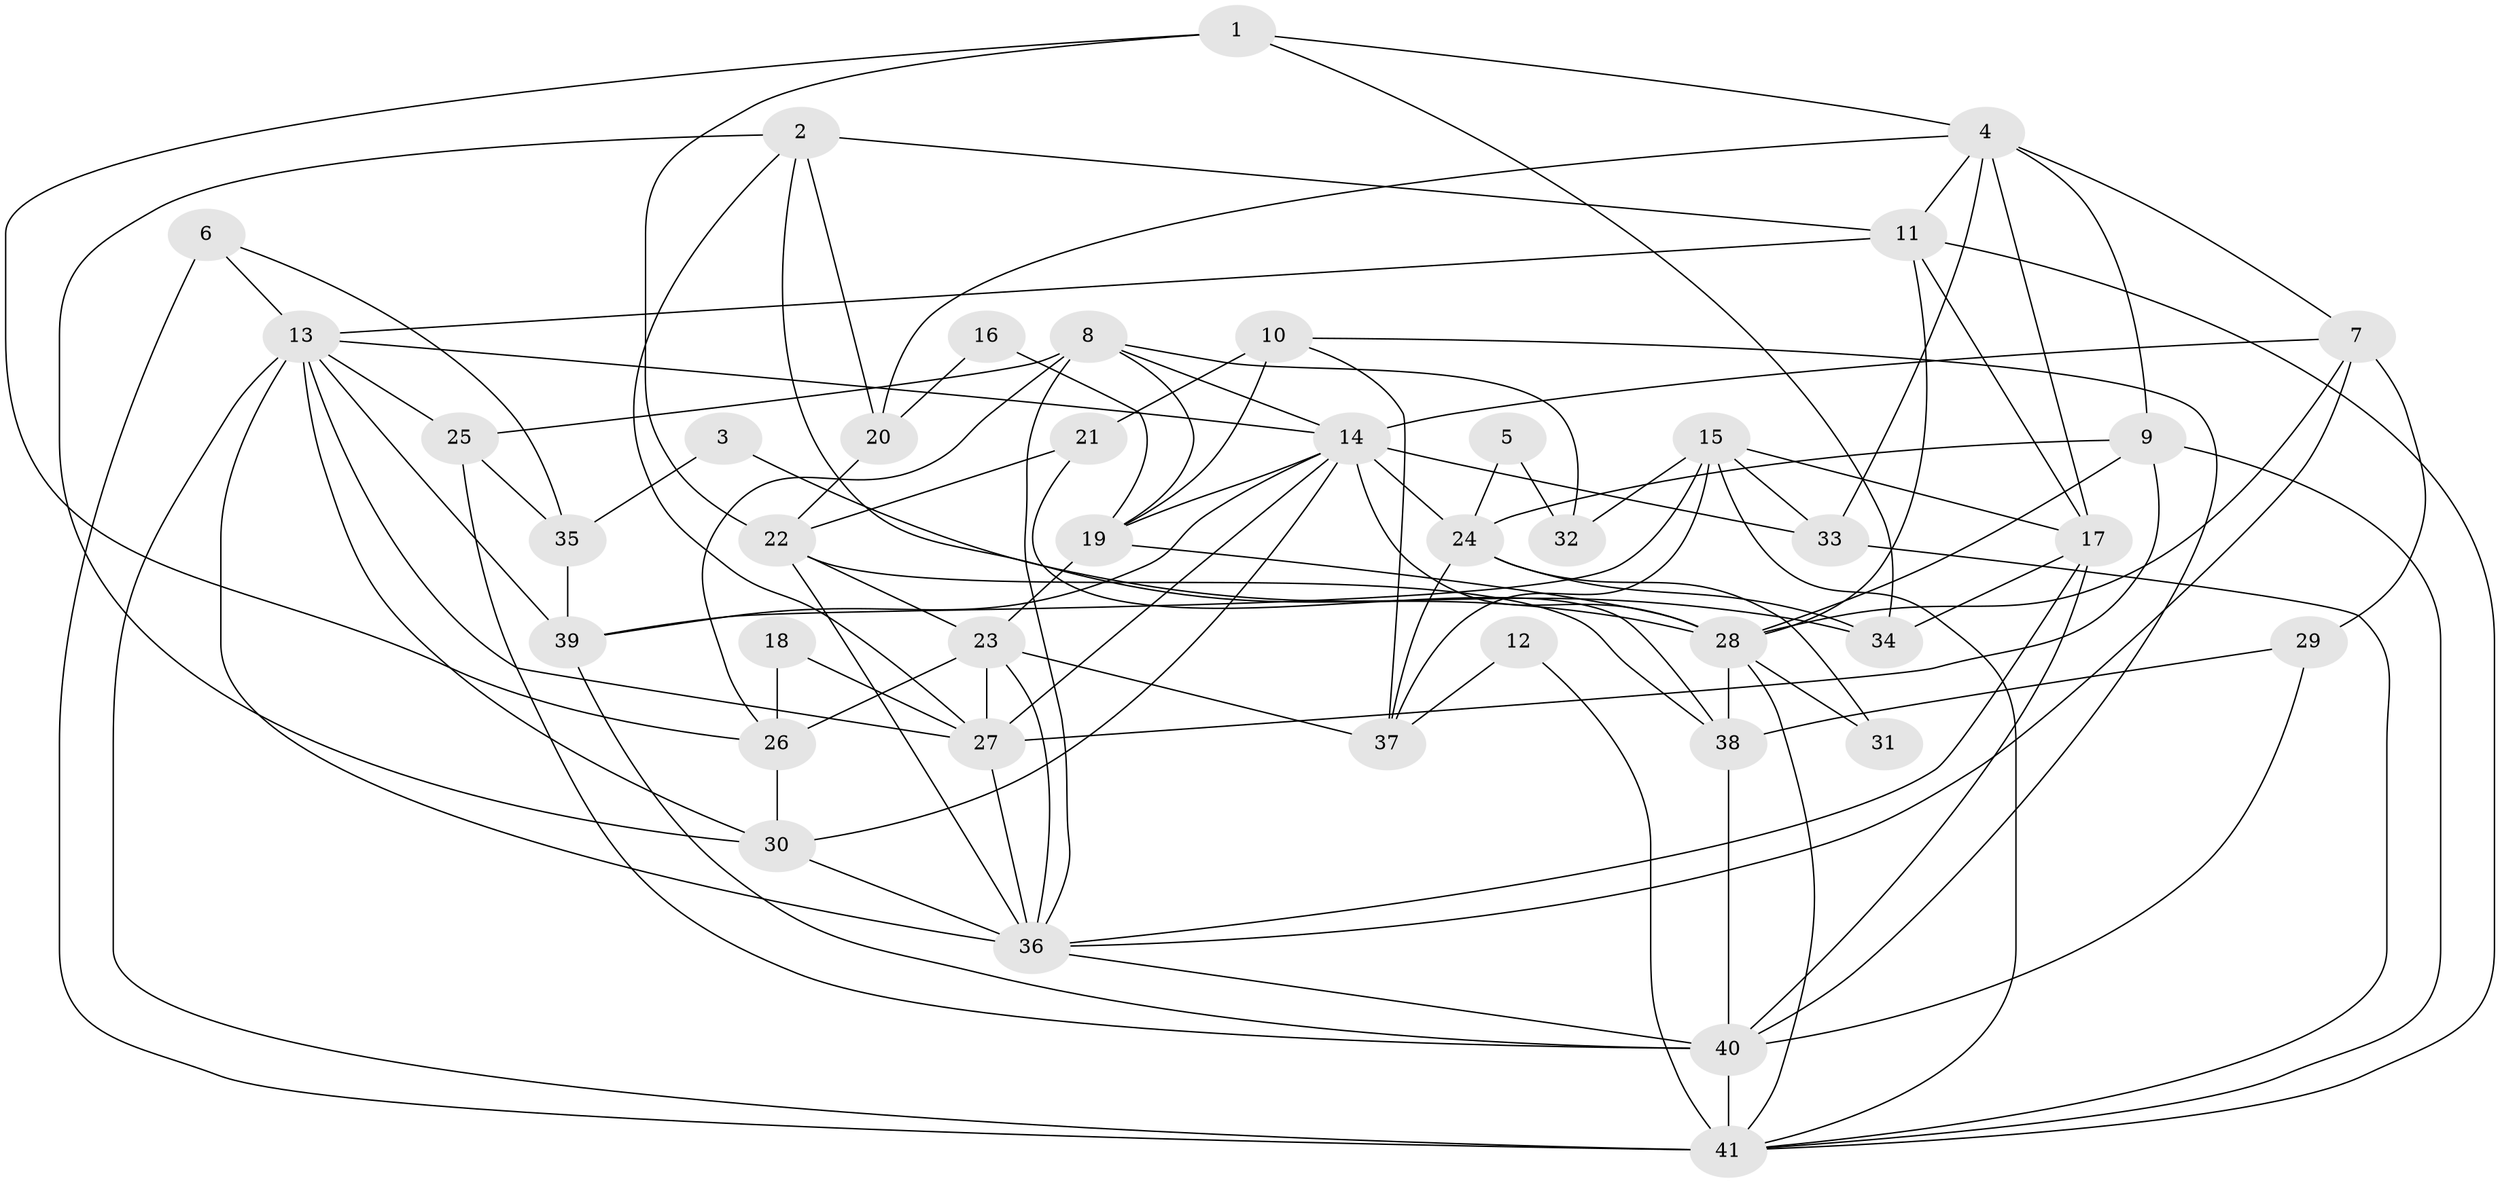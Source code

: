 // original degree distribution, {4: 0.2962962962962963, 3: 0.2839506172839506, 2: 0.12345679012345678, 5: 0.14814814814814814, 6: 0.09876543209876543, 8: 0.012345679012345678, 7: 0.024691358024691357, 9: 0.012345679012345678}
// Generated by graph-tools (version 1.1) at 2025/02/03/09/25 03:02:10]
// undirected, 41 vertices, 104 edges
graph export_dot {
graph [start="1"]
  node [color=gray90,style=filled];
  1;
  2;
  3;
  4;
  5;
  6;
  7;
  8;
  9;
  10;
  11;
  12;
  13;
  14;
  15;
  16;
  17;
  18;
  19;
  20;
  21;
  22;
  23;
  24;
  25;
  26;
  27;
  28;
  29;
  30;
  31;
  32;
  33;
  34;
  35;
  36;
  37;
  38;
  39;
  40;
  41;
  1 -- 4 [weight=1.0];
  1 -- 22 [weight=1.0];
  1 -- 26 [weight=1.0];
  1 -- 34 [weight=1.0];
  2 -- 11 [weight=1.0];
  2 -- 20 [weight=1.0];
  2 -- 27 [weight=1.0];
  2 -- 28 [weight=2.0];
  2 -- 30 [weight=1.0];
  3 -- 34 [weight=1.0];
  3 -- 35 [weight=1.0];
  4 -- 7 [weight=1.0];
  4 -- 9 [weight=1.0];
  4 -- 11 [weight=1.0];
  4 -- 17 [weight=1.0];
  4 -- 20 [weight=1.0];
  4 -- 33 [weight=1.0];
  5 -- 24 [weight=1.0];
  5 -- 32 [weight=1.0];
  6 -- 13 [weight=1.0];
  6 -- 35 [weight=1.0];
  6 -- 41 [weight=2.0];
  7 -- 14 [weight=1.0];
  7 -- 28 [weight=1.0];
  7 -- 29 [weight=1.0];
  7 -- 36 [weight=1.0];
  8 -- 14 [weight=1.0];
  8 -- 19 [weight=1.0];
  8 -- 25 [weight=1.0];
  8 -- 26 [weight=2.0];
  8 -- 32 [weight=1.0];
  8 -- 36 [weight=1.0];
  9 -- 24 [weight=1.0];
  9 -- 27 [weight=1.0];
  9 -- 28 [weight=1.0];
  9 -- 41 [weight=1.0];
  10 -- 19 [weight=2.0];
  10 -- 21 [weight=2.0];
  10 -- 37 [weight=1.0];
  10 -- 40 [weight=1.0];
  11 -- 13 [weight=1.0];
  11 -- 17 [weight=1.0];
  11 -- 28 [weight=1.0];
  11 -- 41 [weight=1.0];
  12 -- 37 [weight=1.0];
  12 -- 41 [weight=2.0];
  13 -- 14 [weight=1.0];
  13 -- 25 [weight=1.0];
  13 -- 27 [weight=1.0];
  13 -- 30 [weight=1.0];
  13 -- 36 [weight=2.0];
  13 -- 39 [weight=1.0];
  13 -- 41 [weight=1.0];
  14 -- 19 [weight=2.0];
  14 -- 24 [weight=2.0];
  14 -- 27 [weight=1.0];
  14 -- 28 [weight=1.0];
  14 -- 30 [weight=1.0];
  14 -- 33 [weight=2.0];
  14 -- 39 [weight=1.0];
  15 -- 17 [weight=1.0];
  15 -- 32 [weight=1.0];
  15 -- 33 [weight=1.0];
  15 -- 37 [weight=1.0];
  15 -- 39 [weight=1.0];
  15 -- 41 [weight=1.0];
  16 -- 19 [weight=1.0];
  16 -- 20 [weight=1.0];
  17 -- 34 [weight=1.0];
  17 -- 36 [weight=1.0];
  17 -- 40 [weight=1.0];
  18 -- 26 [weight=1.0];
  18 -- 27 [weight=1.0];
  19 -- 23 [weight=1.0];
  19 -- 28 [weight=1.0];
  20 -- 22 [weight=2.0];
  21 -- 22 [weight=1.0];
  21 -- 38 [weight=1.0];
  22 -- 23 [weight=1.0];
  22 -- 36 [weight=1.0];
  22 -- 38 [weight=1.0];
  23 -- 26 [weight=3.0];
  23 -- 27 [weight=1.0];
  23 -- 36 [weight=1.0];
  23 -- 37 [weight=1.0];
  24 -- 31 [weight=1.0];
  24 -- 34 [weight=1.0];
  24 -- 37 [weight=1.0];
  25 -- 35 [weight=2.0];
  25 -- 40 [weight=1.0];
  26 -- 30 [weight=1.0];
  27 -- 36 [weight=1.0];
  28 -- 31 [weight=2.0];
  28 -- 38 [weight=1.0];
  28 -- 41 [weight=1.0];
  29 -- 38 [weight=1.0];
  29 -- 40 [weight=1.0];
  30 -- 36 [weight=1.0];
  33 -- 41 [weight=1.0];
  35 -- 39 [weight=1.0];
  36 -- 40 [weight=1.0];
  38 -- 40 [weight=1.0];
  39 -- 40 [weight=1.0];
  40 -- 41 [weight=1.0];
}
